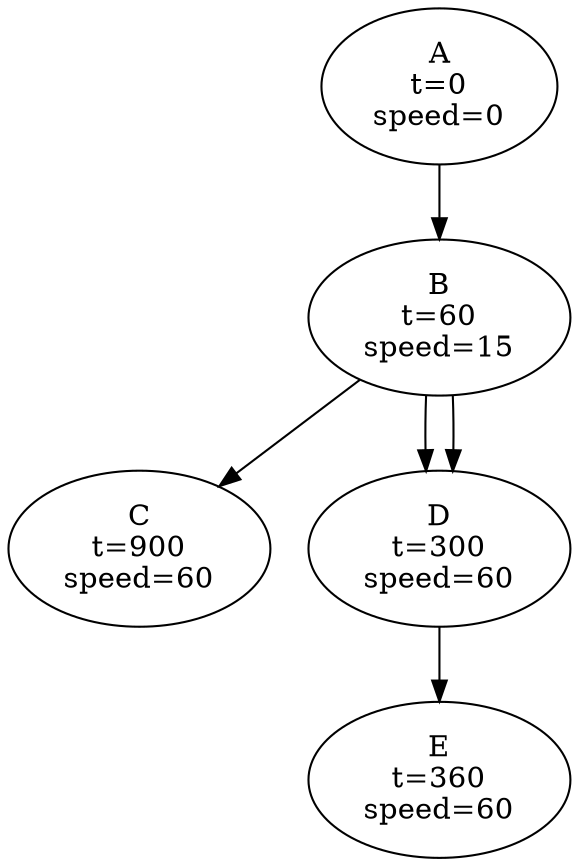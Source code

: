 digraph {
	a [label="A\nt=0\nspeed=0"]
	b [label="B\nt=60\nspeed=15"]
	c [label="C\nt=900\nspeed=60"]
	d [label="D\nt=300\nspeed=60"]
	e [label="E\nt=360\nspeed=60"]
	a -> b -> c
	b -> d
	b -> d -> e
}
